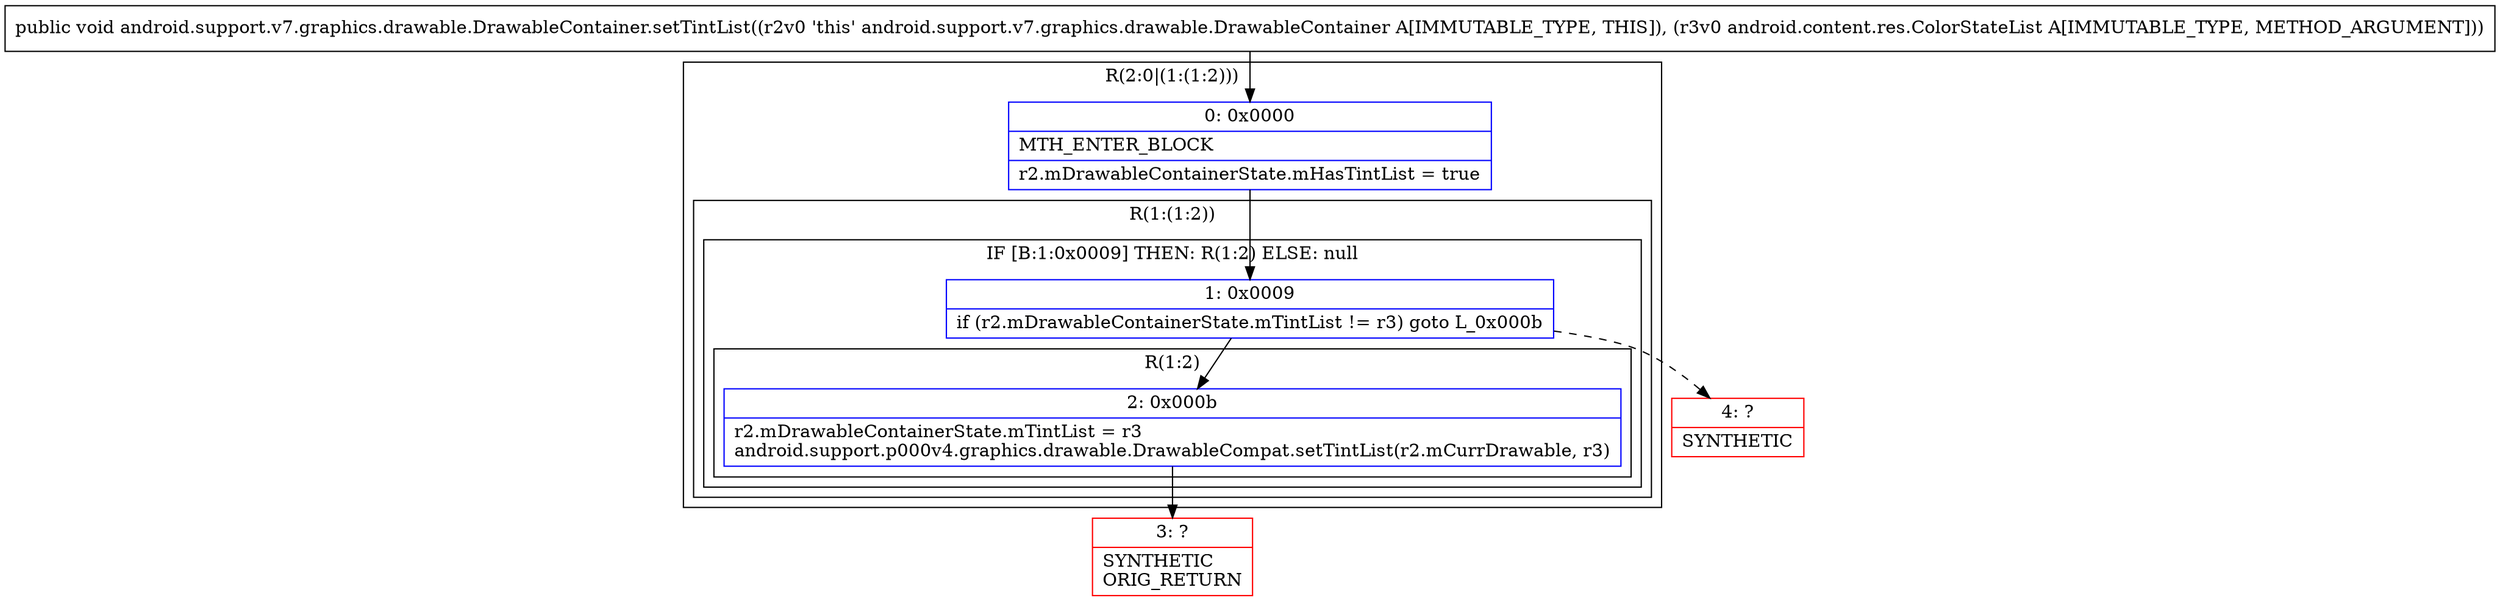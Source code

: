 digraph "CFG forandroid.support.v7.graphics.drawable.DrawableContainer.setTintList(Landroid\/content\/res\/ColorStateList;)V" {
subgraph cluster_Region_1318300718 {
label = "R(2:0|(1:(1:2)))";
node [shape=record,color=blue];
Node_0 [shape=record,label="{0\:\ 0x0000|MTH_ENTER_BLOCK\l|r2.mDrawableContainerState.mHasTintList = true\l}"];
subgraph cluster_Region_813020420 {
label = "R(1:(1:2))";
node [shape=record,color=blue];
subgraph cluster_IfRegion_1178460805 {
label = "IF [B:1:0x0009] THEN: R(1:2) ELSE: null";
node [shape=record,color=blue];
Node_1 [shape=record,label="{1\:\ 0x0009|if (r2.mDrawableContainerState.mTintList != r3) goto L_0x000b\l}"];
subgraph cluster_Region_1734654434 {
label = "R(1:2)";
node [shape=record,color=blue];
Node_2 [shape=record,label="{2\:\ 0x000b|r2.mDrawableContainerState.mTintList = r3\landroid.support.p000v4.graphics.drawable.DrawableCompat.setTintList(r2.mCurrDrawable, r3)\l}"];
}
}
}
}
Node_3 [shape=record,color=red,label="{3\:\ ?|SYNTHETIC\lORIG_RETURN\l}"];
Node_4 [shape=record,color=red,label="{4\:\ ?|SYNTHETIC\l}"];
MethodNode[shape=record,label="{public void android.support.v7.graphics.drawable.DrawableContainer.setTintList((r2v0 'this' android.support.v7.graphics.drawable.DrawableContainer A[IMMUTABLE_TYPE, THIS]), (r3v0 android.content.res.ColorStateList A[IMMUTABLE_TYPE, METHOD_ARGUMENT])) }"];
MethodNode -> Node_0;
Node_0 -> Node_1;
Node_1 -> Node_2;
Node_1 -> Node_4[style=dashed];
Node_2 -> Node_3;
}

